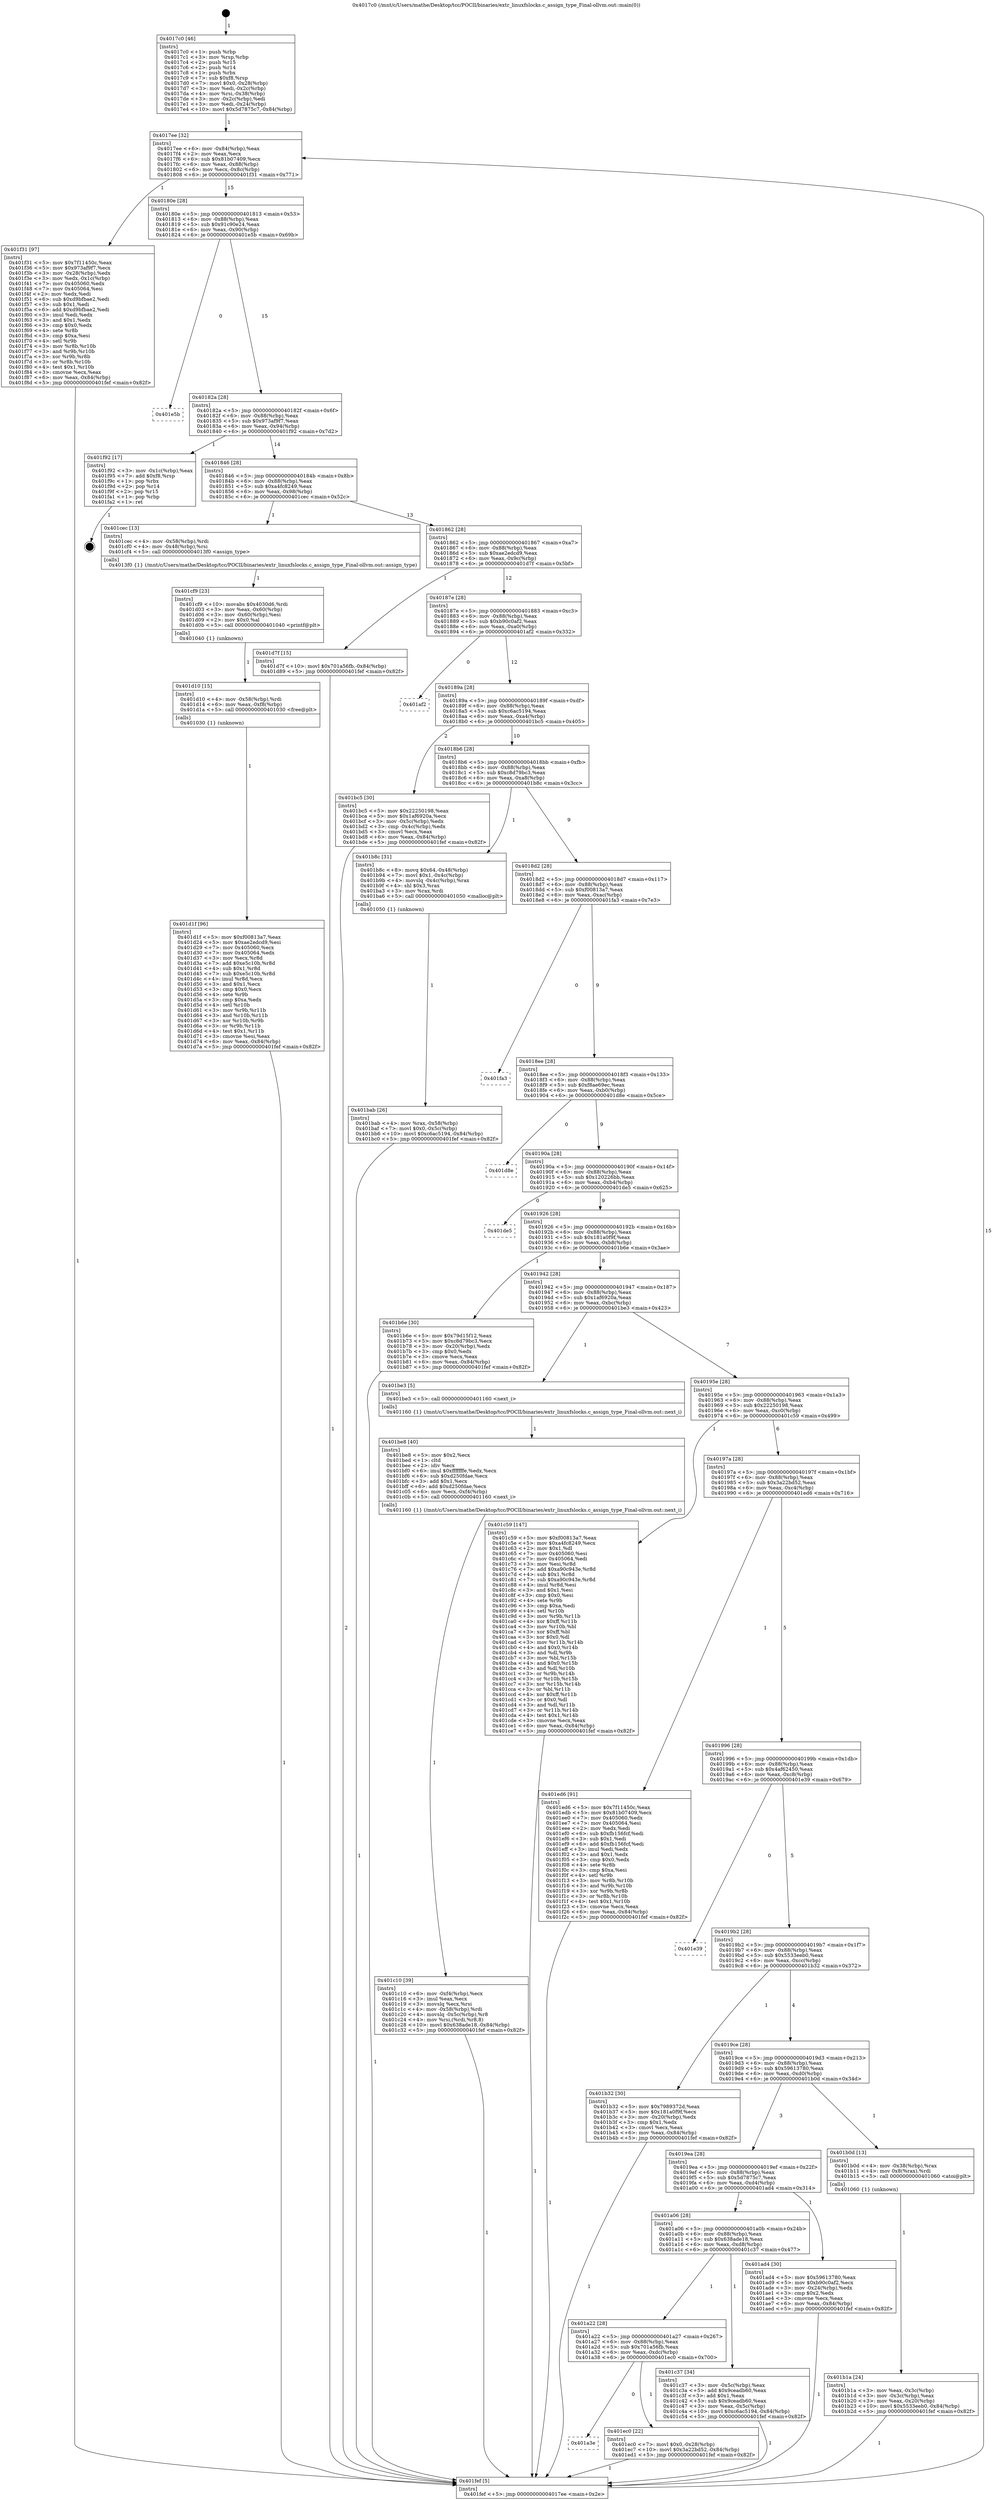 digraph "0x4017c0" {
  label = "0x4017c0 (/mnt/c/Users/mathe/Desktop/tcc/POCII/binaries/extr_linuxfslocks.c_assign_type_Final-ollvm.out::main(0))"
  labelloc = "t"
  node[shape=record]

  Entry [label="",width=0.3,height=0.3,shape=circle,fillcolor=black,style=filled]
  "0x4017ee" [label="{
     0x4017ee [32]\l
     | [instrs]\l
     &nbsp;&nbsp;0x4017ee \<+6\>: mov -0x84(%rbp),%eax\l
     &nbsp;&nbsp;0x4017f4 \<+2\>: mov %eax,%ecx\l
     &nbsp;&nbsp;0x4017f6 \<+6\>: sub $0x81b07409,%ecx\l
     &nbsp;&nbsp;0x4017fc \<+6\>: mov %eax,-0x88(%rbp)\l
     &nbsp;&nbsp;0x401802 \<+6\>: mov %ecx,-0x8c(%rbp)\l
     &nbsp;&nbsp;0x401808 \<+6\>: je 0000000000401f31 \<main+0x771\>\l
  }"]
  "0x401f31" [label="{
     0x401f31 [97]\l
     | [instrs]\l
     &nbsp;&nbsp;0x401f31 \<+5\>: mov $0x7f11450c,%eax\l
     &nbsp;&nbsp;0x401f36 \<+5\>: mov $0x973af9f7,%ecx\l
     &nbsp;&nbsp;0x401f3b \<+3\>: mov -0x28(%rbp),%edx\l
     &nbsp;&nbsp;0x401f3e \<+3\>: mov %edx,-0x1c(%rbp)\l
     &nbsp;&nbsp;0x401f41 \<+7\>: mov 0x405060,%edx\l
     &nbsp;&nbsp;0x401f48 \<+7\>: mov 0x405064,%esi\l
     &nbsp;&nbsp;0x401f4f \<+2\>: mov %edx,%edi\l
     &nbsp;&nbsp;0x401f51 \<+6\>: sub $0xd9bfbae2,%edi\l
     &nbsp;&nbsp;0x401f57 \<+3\>: sub $0x1,%edi\l
     &nbsp;&nbsp;0x401f5a \<+6\>: add $0xd9bfbae2,%edi\l
     &nbsp;&nbsp;0x401f60 \<+3\>: imul %edi,%edx\l
     &nbsp;&nbsp;0x401f63 \<+3\>: and $0x1,%edx\l
     &nbsp;&nbsp;0x401f66 \<+3\>: cmp $0x0,%edx\l
     &nbsp;&nbsp;0x401f69 \<+4\>: sete %r8b\l
     &nbsp;&nbsp;0x401f6d \<+3\>: cmp $0xa,%esi\l
     &nbsp;&nbsp;0x401f70 \<+4\>: setl %r9b\l
     &nbsp;&nbsp;0x401f74 \<+3\>: mov %r8b,%r10b\l
     &nbsp;&nbsp;0x401f77 \<+3\>: and %r9b,%r10b\l
     &nbsp;&nbsp;0x401f7a \<+3\>: xor %r9b,%r8b\l
     &nbsp;&nbsp;0x401f7d \<+3\>: or %r8b,%r10b\l
     &nbsp;&nbsp;0x401f80 \<+4\>: test $0x1,%r10b\l
     &nbsp;&nbsp;0x401f84 \<+3\>: cmovne %ecx,%eax\l
     &nbsp;&nbsp;0x401f87 \<+6\>: mov %eax,-0x84(%rbp)\l
     &nbsp;&nbsp;0x401f8d \<+5\>: jmp 0000000000401fef \<main+0x82f\>\l
  }"]
  "0x40180e" [label="{
     0x40180e [28]\l
     | [instrs]\l
     &nbsp;&nbsp;0x40180e \<+5\>: jmp 0000000000401813 \<main+0x53\>\l
     &nbsp;&nbsp;0x401813 \<+6\>: mov -0x88(%rbp),%eax\l
     &nbsp;&nbsp;0x401819 \<+5\>: sub $0x91c90e24,%eax\l
     &nbsp;&nbsp;0x40181e \<+6\>: mov %eax,-0x90(%rbp)\l
     &nbsp;&nbsp;0x401824 \<+6\>: je 0000000000401e5b \<main+0x69b\>\l
  }"]
  Exit [label="",width=0.3,height=0.3,shape=circle,fillcolor=black,style=filled,peripheries=2]
  "0x401e5b" [label="{
     0x401e5b\l
  }", style=dashed]
  "0x40182a" [label="{
     0x40182a [28]\l
     | [instrs]\l
     &nbsp;&nbsp;0x40182a \<+5\>: jmp 000000000040182f \<main+0x6f\>\l
     &nbsp;&nbsp;0x40182f \<+6\>: mov -0x88(%rbp),%eax\l
     &nbsp;&nbsp;0x401835 \<+5\>: sub $0x973af9f7,%eax\l
     &nbsp;&nbsp;0x40183a \<+6\>: mov %eax,-0x94(%rbp)\l
     &nbsp;&nbsp;0x401840 \<+6\>: je 0000000000401f92 \<main+0x7d2\>\l
  }"]
  "0x401a3e" [label="{
     0x401a3e\l
  }", style=dashed]
  "0x401f92" [label="{
     0x401f92 [17]\l
     | [instrs]\l
     &nbsp;&nbsp;0x401f92 \<+3\>: mov -0x1c(%rbp),%eax\l
     &nbsp;&nbsp;0x401f95 \<+7\>: add $0xf8,%rsp\l
     &nbsp;&nbsp;0x401f9c \<+1\>: pop %rbx\l
     &nbsp;&nbsp;0x401f9d \<+2\>: pop %r14\l
     &nbsp;&nbsp;0x401f9f \<+2\>: pop %r15\l
     &nbsp;&nbsp;0x401fa1 \<+1\>: pop %rbp\l
     &nbsp;&nbsp;0x401fa2 \<+1\>: ret\l
  }"]
  "0x401846" [label="{
     0x401846 [28]\l
     | [instrs]\l
     &nbsp;&nbsp;0x401846 \<+5\>: jmp 000000000040184b \<main+0x8b\>\l
     &nbsp;&nbsp;0x40184b \<+6\>: mov -0x88(%rbp),%eax\l
     &nbsp;&nbsp;0x401851 \<+5\>: sub $0xa4fc8249,%eax\l
     &nbsp;&nbsp;0x401856 \<+6\>: mov %eax,-0x98(%rbp)\l
     &nbsp;&nbsp;0x40185c \<+6\>: je 0000000000401cec \<main+0x52c\>\l
  }"]
  "0x401ec0" [label="{
     0x401ec0 [22]\l
     | [instrs]\l
     &nbsp;&nbsp;0x401ec0 \<+7\>: movl $0x0,-0x28(%rbp)\l
     &nbsp;&nbsp;0x401ec7 \<+10\>: movl $0x3a22bd52,-0x84(%rbp)\l
     &nbsp;&nbsp;0x401ed1 \<+5\>: jmp 0000000000401fef \<main+0x82f\>\l
  }"]
  "0x401cec" [label="{
     0x401cec [13]\l
     | [instrs]\l
     &nbsp;&nbsp;0x401cec \<+4\>: mov -0x58(%rbp),%rdi\l
     &nbsp;&nbsp;0x401cf0 \<+4\>: mov -0x48(%rbp),%rsi\l
     &nbsp;&nbsp;0x401cf4 \<+5\>: call 00000000004013f0 \<assign_type\>\l
     | [calls]\l
     &nbsp;&nbsp;0x4013f0 \{1\} (/mnt/c/Users/mathe/Desktop/tcc/POCII/binaries/extr_linuxfslocks.c_assign_type_Final-ollvm.out::assign_type)\l
  }"]
  "0x401862" [label="{
     0x401862 [28]\l
     | [instrs]\l
     &nbsp;&nbsp;0x401862 \<+5\>: jmp 0000000000401867 \<main+0xa7\>\l
     &nbsp;&nbsp;0x401867 \<+6\>: mov -0x88(%rbp),%eax\l
     &nbsp;&nbsp;0x40186d \<+5\>: sub $0xae2edcd9,%eax\l
     &nbsp;&nbsp;0x401872 \<+6\>: mov %eax,-0x9c(%rbp)\l
     &nbsp;&nbsp;0x401878 \<+6\>: je 0000000000401d7f \<main+0x5bf\>\l
  }"]
  "0x401d1f" [label="{
     0x401d1f [96]\l
     | [instrs]\l
     &nbsp;&nbsp;0x401d1f \<+5\>: mov $0xf00813a7,%eax\l
     &nbsp;&nbsp;0x401d24 \<+5\>: mov $0xae2edcd9,%esi\l
     &nbsp;&nbsp;0x401d29 \<+7\>: mov 0x405060,%ecx\l
     &nbsp;&nbsp;0x401d30 \<+7\>: mov 0x405064,%edx\l
     &nbsp;&nbsp;0x401d37 \<+3\>: mov %ecx,%r8d\l
     &nbsp;&nbsp;0x401d3a \<+7\>: add $0xe5c10b,%r8d\l
     &nbsp;&nbsp;0x401d41 \<+4\>: sub $0x1,%r8d\l
     &nbsp;&nbsp;0x401d45 \<+7\>: sub $0xe5c10b,%r8d\l
     &nbsp;&nbsp;0x401d4c \<+4\>: imul %r8d,%ecx\l
     &nbsp;&nbsp;0x401d50 \<+3\>: and $0x1,%ecx\l
     &nbsp;&nbsp;0x401d53 \<+3\>: cmp $0x0,%ecx\l
     &nbsp;&nbsp;0x401d56 \<+4\>: sete %r9b\l
     &nbsp;&nbsp;0x401d5a \<+3\>: cmp $0xa,%edx\l
     &nbsp;&nbsp;0x401d5d \<+4\>: setl %r10b\l
     &nbsp;&nbsp;0x401d61 \<+3\>: mov %r9b,%r11b\l
     &nbsp;&nbsp;0x401d64 \<+3\>: and %r10b,%r11b\l
     &nbsp;&nbsp;0x401d67 \<+3\>: xor %r10b,%r9b\l
     &nbsp;&nbsp;0x401d6a \<+3\>: or %r9b,%r11b\l
     &nbsp;&nbsp;0x401d6d \<+4\>: test $0x1,%r11b\l
     &nbsp;&nbsp;0x401d71 \<+3\>: cmovne %esi,%eax\l
     &nbsp;&nbsp;0x401d74 \<+6\>: mov %eax,-0x84(%rbp)\l
     &nbsp;&nbsp;0x401d7a \<+5\>: jmp 0000000000401fef \<main+0x82f\>\l
  }"]
  "0x401d7f" [label="{
     0x401d7f [15]\l
     | [instrs]\l
     &nbsp;&nbsp;0x401d7f \<+10\>: movl $0x701a56fb,-0x84(%rbp)\l
     &nbsp;&nbsp;0x401d89 \<+5\>: jmp 0000000000401fef \<main+0x82f\>\l
  }"]
  "0x40187e" [label="{
     0x40187e [28]\l
     | [instrs]\l
     &nbsp;&nbsp;0x40187e \<+5\>: jmp 0000000000401883 \<main+0xc3\>\l
     &nbsp;&nbsp;0x401883 \<+6\>: mov -0x88(%rbp),%eax\l
     &nbsp;&nbsp;0x401889 \<+5\>: sub $0xb90c0af2,%eax\l
     &nbsp;&nbsp;0x40188e \<+6\>: mov %eax,-0xa0(%rbp)\l
     &nbsp;&nbsp;0x401894 \<+6\>: je 0000000000401af2 \<main+0x332\>\l
  }"]
  "0x401d10" [label="{
     0x401d10 [15]\l
     | [instrs]\l
     &nbsp;&nbsp;0x401d10 \<+4\>: mov -0x58(%rbp),%rdi\l
     &nbsp;&nbsp;0x401d14 \<+6\>: mov %eax,-0xf8(%rbp)\l
     &nbsp;&nbsp;0x401d1a \<+5\>: call 0000000000401030 \<free@plt\>\l
     | [calls]\l
     &nbsp;&nbsp;0x401030 \{1\} (unknown)\l
  }"]
  "0x401af2" [label="{
     0x401af2\l
  }", style=dashed]
  "0x40189a" [label="{
     0x40189a [28]\l
     | [instrs]\l
     &nbsp;&nbsp;0x40189a \<+5\>: jmp 000000000040189f \<main+0xdf\>\l
     &nbsp;&nbsp;0x40189f \<+6\>: mov -0x88(%rbp),%eax\l
     &nbsp;&nbsp;0x4018a5 \<+5\>: sub $0xc6ac5194,%eax\l
     &nbsp;&nbsp;0x4018aa \<+6\>: mov %eax,-0xa4(%rbp)\l
     &nbsp;&nbsp;0x4018b0 \<+6\>: je 0000000000401bc5 \<main+0x405\>\l
  }"]
  "0x401cf9" [label="{
     0x401cf9 [23]\l
     | [instrs]\l
     &nbsp;&nbsp;0x401cf9 \<+10\>: movabs $0x4030d6,%rdi\l
     &nbsp;&nbsp;0x401d03 \<+3\>: mov %eax,-0x60(%rbp)\l
     &nbsp;&nbsp;0x401d06 \<+3\>: mov -0x60(%rbp),%esi\l
     &nbsp;&nbsp;0x401d09 \<+2\>: mov $0x0,%al\l
     &nbsp;&nbsp;0x401d0b \<+5\>: call 0000000000401040 \<printf@plt\>\l
     | [calls]\l
     &nbsp;&nbsp;0x401040 \{1\} (unknown)\l
  }"]
  "0x401bc5" [label="{
     0x401bc5 [30]\l
     | [instrs]\l
     &nbsp;&nbsp;0x401bc5 \<+5\>: mov $0x22250198,%eax\l
     &nbsp;&nbsp;0x401bca \<+5\>: mov $0x1af6920a,%ecx\l
     &nbsp;&nbsp;0x401bcf \<+3\>: mov -0x5c(%rbp),%edx\l
     &nbsp;&nbsp;0x401bd2 \<+3\>: cmp -0x4c(%rbp),%edx\l
     &nbsp;&nbsp;0x401bd5 \<+3\>: cmovl %ecx,%eax\l
     &nbsp;&nbsp;0x401bd8 \<+6\>: mov %eax,-0x84(%rbp)\l
     &nbsp;&nbsp;0x401bde \<+5\>: jmp 0000000000401fef \<main+0x82f\>\l
  }"]
  "0x4018b6" [label="{
     0x4018b6 [28]\l
     | [instrs]\l
     &nbsp;&nbsp;0x4018b6 \<+5\>: jmp 00000000004018bb \<main+0xfb\>\l
     &nbsp;&nbsp;0x4018bb \<+6\>: mov -0x88(%rbp),%eax\l
     &nbsp;&nbsp;0x4018c1 \<+5\>: sub $0xc8d79bc3,%eax\l
     &nbsp;&nbsp;0x4018c6 \<+6\>: mov %eax,-0xa8(%rbp)\l
     &nbsp;&nbsp;0x4018cc \<+6\>: je 0000000000401b8c \<main+0x3cc\>\l
  }"]
  "0x401a22" [label="{
     0x401a22 [28]\l
     | [instrs]\l
     &nbsp;&nbsp;0x401a22 \<+5\>: jmp 0000000000401a27 \<main+0x267\>\l
     &nbsp;&nbsp;0x401a27 \<+6\>: mov -0x88(%rbp),%eax\l
     &nbsp;&nbsp;0x401a2d \<+5\>: sub $0x701a56fb,%eax\l
     &nbsp;&nbsp;0x401a32 \<+6\>: mov %eax,-0xdc(%rbp)\l
     &nbsp;&nbsp;0x401a38 \<+6\>: je 0000000000401ec0 \<main+0x700\>\l
  }"]
  "0x401b8c" [label="{
     0x401b8c [31]\l
     | [instrs]\l
     &nbsp;&nbsp;0x401b8c \<+8\>: movq $0x64,-0x48(%rbp)\l
     &nbsp;&nbsp;0x401b94 \<+7\>: movl $0x1,-0x4c(%rbp)\l
     &nbsp;&nbsp;0x401b9b \<+4\>: movslq -0x4c(%rbp),%rax\l
     &nbsp;&nbsp;0x401b9f \<+4\>: shl $0x3,%rax\l
     &nbsp;&nbsp;0x401ba3 \<+3\>: mov %rax,%rdi\l
     &nbsp;&nbsp;0x401ba6 \<+5\>: call 0000000000401050 \<malloc@plt\>\l
     | [calls]\l
     &nbsp;&nbsp;0x401050 \{1\} (unknown)\l
  }"]
  "0x4018d2" [label="{
     0x4018d2 [28]\l
     | [instrs]\l
     &nbsp;&nbsp;0x4018d2 \<+5\>: jmp 00000000004018d7 \<main+0x117\>\l
     &nbsp;&nbsp;0x4018d7 \<+6\>: mov -0x88(%rbp),%eax\l
     &nbsp;&nbsp;0x4018dd \<+5\>: sub $0xf00813a7,%eax\l
     &nbsp;&nbsp;0x4018e2 \<+6\>: mov %eax,-0xac(%rbp)\l
     &nbsp;&nbsp;0x4018e8 \<+6\>: je 0000000000401fa3 \<main+0x7e3\>\l
  }"]
  "0x401c37" [label="{
     0x401c37 [34]\l
     | [instrs]\l
     &nbsp;&nbsp;0x401c37 \<+3\>: mov -0x5c(%rbp),%eax\l
     &nbsp;&nbsp;0x401c3a \<+5\>: add $0x9ceadb60,%eax\l
     &nbsp;&nbsp;0x401c3f \<+3\>: add $0x1,%eax\l
     &nbsp;&nbsp;0x401c42 \<+5\>: sub $0x9ceadb60,%eax\l
     &nbsp;&nbsp;0x401c47 \<+3\>: mov %eax,-0x5c(%rbp)\l
     &nbsp;&nbsp;0x401c4a \<+10\>: movl $0xc6ac5194,-0x84(%rbp)\l
     &nbsp;&nbsp;0x401c54 \<+5\>: jmp 0000000000401fef \<main+0x82f\>\l
  }"]
  "0x401fa3" [label="{
     0x401fa3\l
  }", style=dashed]
  "0x4018ee" [label="{
     0x4018ee [28]\l
     | [instrs]\l
     &nbsp;&nbsp;0x4018ee \<+5\>: jmp 00000000004018f3 \<main+0x133\>\l
     &nbsp;&nbsp;0x4018f3 \<+6\>: mov -0x88(%rbp),%eax\l
     &nbsp;&nbsp;0x4018f9 \<+5\>: sub $0xf8ae69ec,%eax\l
     &nbsp;&nbsp;0x4018fe \<+6\>: mov %eax,-0xb0(%rbp)\l
     &nbsp;&nbsp;0x401904 \<+6\>: je 0000000000401d8e \<main+0x5ce\>\l
  }"]
  "0x401c10" [label="{
     0x401c10 [39]\l
     | [instrs]\l
     &nbsp;&nbsp;0x401c10 \<+6\>: mov -0xf4(%rbp),%ecx\l
     &nbsp;&nbsp;0x401c16 \<+3\>: imul %eax,%ecx\l
     &nbsp;&nbsp;0x401c19 \<+3\>: movslq %ecx,%rsi\l
     &nbsp;&nbsp;0x401c1c \<+4\>: mov -0x58(%rbp),%rdi\l
     &nbsp;&nbsp;0x401c20 \<+4\>: movslq -0x5c(%rbp),%r8\l
     &nbsp;&nbsp;0x401c24 \<+4\>: mov %rsi,(%rdi,%r8,8)\l
     &nbsp;&nbsp;0x401c28 \<+10\>: movl $0x638ade18,-0x84(%rbp)\l
     &nbsp;&nbsp;0x401c32 \<+5\>: jmp 0000000000401fef \<main+0x82f\>\l
  }"]
  "0x401d8e" [label="{
     0x401d8e\l
  }", style=dashed]
  "0x40190a" [label="{
     0x40190a [28]\l
     | [instrs]\l
     &nbsp;&nbsp;0x40190a \<+5\>: jmp 000000000040190f \<main+0x14f\>\l
     &nbsp;&nbsp;0x40190f \<+6\>: mov -0x88(%rbp),%eax\l
     &nbsp;&nbsp;0x401915 \<+5\>: sub $0x120226bb,%eax\l
     &nbsp;&nbsp;0x40191a \<+6\>: mov %eax,-0xb4(%rbp)\l
     &nbsp;&nbsp;0x401920 \<+6\>: je 0000000000401de5 \<main+0x625\>\l
  }"]
  "0x401be8" [label="{
     0x401be8 [40]\l
     | [instrs]\l
     &nbsp;&nbsp;0x401be8 \<+5\>: mov $0x2,%ecx\l
     &nbsp;&nbsp;0x401bed \<+1\>: cltd\l
     &nbsp;&nbsp;0x401bee \<+2\>: idiv %ecx\l
     &nbsp;&nbsp;0x401bf0 \<+6\>: imul $0xfffffffe,%edx,%ecx\l
     &nbsp;&nbsp;0x401bf6 \<+6\>: sub $0xd250fdae,%ecx\l
     &nbsp;&nbsp;0x401bfc \<+3\>: add $0x1,%ecx\l
     &nbsp;&nbsp;0x401bff \<+6\>: add $0xd250fdae,%ecx\l
     &nbsp;&nbsp;0x401c05 \<+6\>: mov %ecx,-0xf4(%rbp)\l
     &nbsp;&nbsp;0x401c0b \<+5\>: call 0000000000401160 \<next_i\>\l
     | [calls]\l
     &nbsp;&nbsp;0x401160 \{1\} (/mnt/c/Users/mathe/Desktop/tcc/POCII/binaries/extr_linuxfslocks.c_assign_type_Final-ollvm.out::next_i)\l
  }"]
  "0x401de5" [label="{
     0x401de5\l
  }", style=dashed]
  "0x401926" [label="{
     0x401926 [28]\l
     | [instrs]\l
     &nbsp;&nbsp;0x401926 \<+5\>: jmp 000000000040192b \<main+0x16b\>\l
     &nbsp;&nbsp;0x40192b \<+6\>: mov -0x88(%rbp),%eax\l
     &nbsp;&nbsp;0x401931 \<+5\>: sub $0x181a0f9f,%eax\l
     &nbsp;&nbsp;0x401936 \<+6\>: mov %eax,-0xb8(%rbp)\l
     &nbsp;&nbsp;0x40193c \<+6\>: je 0000000000401b6e \<main+0x3ae\>\l
  }"]
  "0x401bab" [label="{
     0x401bab [26]\l
     | [instrs]\l
     &nbsp;&nbsp;0x401bab \<+4\>: mov %rax,-0x58(%rbp)\l
     &nbsp;&nbsp;0x401baf \<+7\>: movl $0x0,-0x5c(%rbp)\l
     &nbsp;&nbsp;0x401bb6 \<+10\>: movl $0xc6ac5194,-0x84(%rbp)\l
     &nbsp;&nbsp;0x401bc0 \<+5\>: jmp 0000000000401fef \<main+0x82f\>\l
  }"]
  "0x401b6e" [label="{
     0x401b6e [30]\l
     | [instrs]\l
     &nbsp;&nbsp;0x401b6e \<+5\>: mov $0x79d15f12,%eax\l
     &nbsp;&nbsp;0x401b73 \<+5\>: mov $0xc8d79bc3,%ecx\l
     &nbsp;&nbsp;0x401b78 \<+3\>: mov -0x20(%rbp),%edx\l
     &nbsp;&nbsp;0x401b7b \<+3\>: cmp $0x0,%edx\l
     &nbsp;&nbsp;0x401b7e \<+3\>: cmove %ecx,%eax\l
     &nbsp;&nbsp;0x401b81 \<+6\>: mov %eax,-0x84(%rbp)\l
     &nbsp;&nbsp;0x401b87 \<+5\>: jmp 0000000000401fef \<main+0x82f\>\l
  }"]
  "0x401942" [label="{
     0x401942 [28]\l
     | [instrs]\l
     &nbsp;&nbsp;0x401942 \<+5\>: jmp 0000000000401947 \<main+0x187\>\l
     &nbsp;&nbsp;0x401947 \<+6\>: mov -0x88(%rbp),%eax\l
     &nbsp;&nbsp;0x40194d \<+5\>: sub $0x1af6920a,%eax\l
     &nbsp;&nbsp;0x401952 \<+6\>: mov %eax,-0xbc(%rbp)\l
     &nbsp;&nbsp;0x401958 \<+6\>: je 0000000000401be3 \<main+0x423\>\l
  }"]
  "0x401b1a" [label="{
     0x401b1a [24]\l
     | [instrs]\l
     &nbsp;&nbsp;0x401b1a \<+3\>: mov %eax,-0x3c(%rbp)\l
     &nbsp;&nbsp;0x401b1d \<+3\>: mov -0x3c(%rbp),%eax\l
     &nbsp;&nbsp;0x401b20 \<+3\>: mov %eax,-0x20(%rbp)\l
     &nbsp;&nbsp;0x401b23 \<+10\>: movl $0x5533eeb0,-0x84(%rbp)\l
     &nbsp;&nbsp;0x401b2d \<+5\>: jmp 0000000000401fef \<main+0x82f\>\l
  }"]
  "0x401be3" [label="{
     0x401be3 [5]\l
     | [instrs]\l
     &nbsp;&nbsp;0x401be3 \<+5\>: call 0000000000401160 \<next_i\>\l
     | [calls]\l
     &nbsp;&nbsp;0x401160 \{1\} (/mnt/c/Users/mathe/Desktop/tcc/POCII/binaries/extr_linuxfslocks.c_assign_type_Final-ollvm.out::next_i)\l
  }"]
  "0x40195e" [label="{
     0x40195e [28]\l
     | [instrs]\l
     &nbsp;&nbsp;0x40195e \<+5\>: jmp 0000000000401963 \<main+0x1a3\>\l
     &nbsp;&nbsp;0x401963 \<+6\>: mov -0x88(%rbp),%eax\l
     &nbsp;&nbsp;0x401969 \<+5\>: sub $0x22250198,%eax\l
     &nbsp;&nbsp;0x40196e \<+6\>: mov %eax,-0xc0(%rbp)\l
     &nbsp;&nbsp;0x401974 \<+6\>: je 0000000000401c59 \<main+0x499\>\l
  }"]
  "0x4017c0" [label="{
     0x4017c0 [46]\l
     | [instrs]\l
     &nbsp;&nbsp;0x4017c0 \<+1\>: push %rbp\l
     &nbsp;&nbsp;0x4017c1 \<+3\>: mov %rsp,%rbp\l
     &nbsp;&nbsp;0x4017c4 \<+2\>: push %r15\l
     &nbsp;&nbsp;0x4017c6 \<+2\>: push %r14\l
     &nbsp;&nbsp;0x4017c8 \<+1\>: push %rbx\l
     &nbsp;&nbsp;0x4017c9 \<+7\>: sub $0xf8,%rsp\l
     &nbsp;&nbsp;0x4017d0 \<+7\>: movl $0x0,-0x28(%rbp)\l
     &nbsp;&nbsp;0x4017d7 \<+3\>: mov %edi,-0x2c(%rbp)\l
     &nbsp;&nbsp;0x4017da \<+4\>: mov %rsi,-0x38(%rbp)\l
     &nbsp;&nbsp;0x4017de \<+3\>: mov -0x2c(%rbp),%edi\l
     &nbsp;&nbsp;0x4017e1 \<+3\>: mov %edi,-0x24(%rbp)\l
     &nbsp;&nbsp;0x4017e4 \<+10\>: movl $0x5d7875c7,-0x84(%rbp)\l
  }"]
  "0x401c59" [label="{
     0x401c59 [147]\l
     | [instrs]\l
     &nbsp;&nbsp;0x401c59 \<+5\>: mov $0xf00813a7,%eax\l
     &nbsp;&nbsp;0x401c5e \<+5\>: mov $0xa4fc8249,%ecx\l
     &nbsp;&nbsp;0x401c63 \<+2\>: mov $0x1,%dl\l
     &nbsp;&nbsp;0x401c65 \<+7\>: mov 0x405060,%esi\l
     &nbsp;&nbsp;0x401c6c \<+7\>: mov 0x405064,%edi\l
     &nbsp;&nbsp;0x401c73 \<+3\>: mov %esi,%r8d\l
     &nbsp;&nbsp;0x401c76 \<+7\>: add $0xa90c943e,%r8d\l
     &nbsp;&nbsp;0x401c7d \<+4\>: sub $0x1,%r8d\l
     &nbsp;&nbsp;0x401c81 \<+7\>: sub $0xa90c943e,%r8d\l
     &nbsp;&nbsp;0x401c88 \<+4\>: imul %r8d,%esi\l
     &nbsp;&nbsp;0x401c8c \<+3\>: and $0x1,%esi\l
     &nbsp;&nbsp;0x401c8f \<+3\>: cmp $0x0,%esi\l
     &nbsp;&nbsp;0x401c92 \<+4\>: sete %r9b\l
     &nbsp;&nbsp;0x401c96 \<+3\>: cmp $0xa,%edi\l
     &nbsp;&nbsp;0x401c99 \<+4\>: setl %r10b\l
     &nbsp;&nbsp;0x401c9d \<+3\>: mov %r9b,%r11b\l
     &nbsp;&nbsp;0x401ca0 \<+4\>: xor $0xff,%r11b\l
     &nbsp;&nbsp;0x401ca4 \<+3\>: mov %r10b,%bl\l
     &nbsp;&nbsp;0x401ca7 \<+3\>: xor $0xff,%bl\l
     &nbsp;&nbsp;0x401caa \<+3\>: xor $0x0,%dl\l
     &nbsp;&nbsp;0x401cad \<+3\>: mov %r11b,%r14b\l
     &nbsp;&nbsp;0x401cb0 \<+4\>: and $0x0,%r14b\l
     &nbsp;&nbsp;0x401cb4 \<+3\>: and %dl,%r9b\l
     &nbsp;&nbsp;0x401cb7 \<+3\>: mov %bl,%r15b\l
     &nbsp;&nbsp;0x401cba \<+4\>: and $0x0,%r15b\l
     &nbsp;&nbsp;0x401cbe \<+3\>: and %dl,%r10b\l
     &nbsp;&nbsp;0x401cc1 \<+3\>: or %r9b,%r14b\l
     &nbsp;&nbsp;0x401cc4 \<+3\>: or %r10b,%r15b\l
     &nbsp;&nbsp;0x401cc7 \<+3\>: xor %r15b,%r14b\l
     &nbsp;&nbsp;0x401cca \<+3\>: or %bl,%r11b\l
     &nbsp;&nbsp;0x401ccd \<+4\>: xor $0xff,%r11b\l
     &nbsp;&nbsp;0x401cd1 \<+3\>: or $0x0,%dl\l
     &nbsp;&nbsp;0x401cd4 \<+3\>: and %dl,%r11b\l
     &nbsp;&nbsp;0x401cd7 \<+3\>: or %r11b,%r14b\l
     &nbsp;&nbsp;0x401cda \<+4\>: test $0x1,%r14b\l
     &nbsp;&nbsp;0x401cde \<+3\>: cmovne %ecx,%eax\l
     &nbsp;&nbsp;0x401ce1 \<+6\>: mov %eax,-0x84(%rbp)\l
     &nbsp;&nbsp;0x401ce7 \<+5\>: jmp 0000000000401fef \<main+0x82f\>\l
  }"]
  "0x40197a" [label="{
     0x40197a [28]\l
     | [instrs]\l
     &nbsp;&nbsp;0x40197a \<+5\>: jmp 000000000040197f \<main+0x1bf\>\l
     &nbsp;&nbsp;0x40197f \<+6\>: mov -0x88(%rbp),%eax\l
     &nbsp;&nbsp;0x401985 \<+5\>: sub $0x3a22bd52,%eax\l
     &nbsp;&nbsp;0x40198a \<+6\>: mov %eax,-0xc4(%rbp)\l
     &nbsp;&nbsp;0x401990 \<+6\>: je 0000000000401ed6 \<main+0x716\>\l
  }"]
  "0x401fef" [label="{
     0x401fef [5]\l
     | [instrs]\l
     &nbsp;&nbsp;0x401fef \<+5\>: jmp 00000000004017ee \<main+0x2e\>\l
  }"]
  "0x401ed6" [label="{
     0x401ed6 [91]\l
     | [instrs]\l
     &nbsp;&nbsp;0x401ed6 \<+5\>: mov $0x7f11450c,%eax\l
     &nbsp;&nbsp;0x401edb \<+5\>: mov $0x81b07409,%ecx\l
     &nbsp;&nbsp;0x401ee0 \<+7\>: mov 0x405060,%edx\l
     &nbsp;&nbsp;0x401ee7 \<+7\>: mov 0x405064,%esi\l
     &nbsp;&nbsp;0x401eee \<+2\>: mov %edx,%edi\l
     &nbsp;&nbsp;0x401ef0 \<+6\>: sub $0xfb156fcf,%edi\l
     &nbsp;&nbsp;0x401ef6 \<+3\>: sub $0x1,%edi\l
     &nbsp;&nbsp;0x401ef9 \<+6\>: add $0xfb156fcf,%edi\l
     &nbsp;&nbsp;0x401eff \<+3\>: imul %edi,%edx\l
     &nbsp;&nbsp;0x401f02 \<+3\>: and $0x1,%edx\l
     &nbsp;&nbsp;0x401f05 \<+3\>: cmp $0x0,%edx\l
     &nbsp;&nbsp;0x401f08 \<+4\>: sete %r8b\l
     &nbsp;&nbsp;0x401f0c \<+3\>: cmp $0xa,%esi\l
     &nbsp;&nbsp;0x401f0f \<+4\>: setl %r9b\l
     &nbsp;&nbsp;0x401f13 \<+3\>: mov %r8b,%r10b\l
     &nbsp;&nbsp;0x401f16 \<+3\>: and %r9b,%r10b\l
     &nbsp;&nbsp;0x401f19 \<+3\>: xor %r9b,%r8b\l
     &nbsp;&nbsp;0x401f1c \<+3\>: or %r8b,%r10b\l
     &nbsp;&nbsp;0x401f1f \<+4\>: test $0x1,%r10b\l
     &nbsp;&nbsp;0x401f23 \<+3\>: cmovne %ecx,%eax\l
     &nbsp;&nbsp;0x401f26 \<+6\>: mov %eax,-0x84(%rbp)\l
     &nbsp;&nbsp;0x401f2c \<+5\>: jmp 0000000000401fef \<main+0x82f\>\l
  }"]
  "0x401996" [label="{
     0x401996 [28]\l
     | [instrs]\l
     &nbsp;&nbsp;0x401996 \<+5\>: jmp 000000000040199b \<main+0x1db\>\l
     &nbsp;&nbsp;0x40199b \<+6\>: mov -0x88(%rbp),%eax\l
     &nbsp;&nbsp;0x4019a1 \<+5\>: sub $0x4af62450,%eax\l
     &nbsp;&nbsp;0x4019a6 \<+6\>: mov %eax,-0xc8(%rbp)\l
     &nbsp;&nbsp;0x4019ac \<+6\>: je 0000000000401e39 \<main+0x679\>\l
  }"]
  "0x401a06" [label="{
     0x401a06 [28]\l
     | [instrs]\l
     &nbsp;&nbsp;0x401a06 \<+5\>: jmp 0000000000401a0b \<main+0x24b\>\l
     &nbsp;&nbsp;0x401a0b \<+6\>: mov -0x88(%rbp),%eax\l
     &nbsp;&nbsp;0x401a11 \<+5\>: sub $0x638ade18,%eax\l
     &nbsp;&nbsp;0x401a16 \<+6\>: mov %eax,-0xd8(%rbp)\l
     &nbsp;&nbsp;0x401a1c \<+6\>: je 0000000000401c37 \<main+0x477\>\l
  }"]
  "0x401e39" [label="{
     0x401e39\l
  }", style=dashed]
  "0x4019b2" [label="{
     0x4019b2 [28]\l
     | [instrs]\l
     &nbsp;&nbsp;0x4019b2 \<+5\>: jmp 00000000004019b7 \<main+0x1f7\>\l
     &nbsp;&nbsp;0x4019b7 \<+6\>: mov -0x88(%rbp),%eax\l
     &nbsp;&nbsp;0x4019bd \<+5\>: sub $0x5533eeb0,%eax\l
     &nbsp;&nbsp;0x4019c2 \<+6\>: mov %eax,-0xcc(%rbp)\l
     &nbsp;&nbsp;0x4019c8 \<+6\>: je 0000000000401b32 \<main+0x372\>\l
  }"]
  "0x401ad4" [label="{
     0x401ad4 [30]\l
     | [instrs]\l
     &nbsp;&nbsp;0x401ad4 \<+5\>: mov $0x59613780,%eax\l
     &nbsp;&nbsp;0x401ad9 \<+5\>: mov $0xb90c0af2,%ecx\l
     &nbsp;&nbsp;0x401ade \<+3\>: mov -0x24(%rbp),%edx\l
     &nbsp;&nbsp;0x401ae1 \<+3\>: cmp $0x2,%edx\l
     &nbsp;&nbsp;0x401ae4 \<+3\>: cmovne %ecx,%eax\l
     &nbsp;&nbsp;0x401ae7 \<+6\>: mov %eax,-0x84(%rbp)\l
     &nbsp;&nbsp;0x401aed \<+5\>: jmp 0000000000401fef \<main+0x82f\>\l
  }"]
  "0x401b32" [label="{
     0x401b32 [30]\l
     | [instrs]\l
     &nbsp;&nbsp;0x401b32 \<+5\>: mov $0x7989372d,%eax\l
     &nbsp;&nbsp;0x401b37 \<+5\>: mov $0x181a0f9f,%ecx\l
     &nbsp;&nbsp;0x401b3c \<+3\>: mov -0x20(%rbp),%edx\l
     &nbsp;&nbsp;0x401b3f \<+3\>: cmp $0x1,%edx\l
     &nbsp;&nbsp;0x401b42 \<+3\>: cmovl %ecx,%eax\l
     &nbsp;&nbsp;0x401b45 \<+6\>: mov %eax,-0x84(%rbp)\l
     &nbsp;&nbsp;0x401b4b \<+5\>: jmp 0000000000401fef \<main+0x82f\>\l
  }"]
  "0x4019ce" [label="{
     0x4019ce [28]\l
     | [instrs]\l
     &nbsp;&nbsp;0x4019ce \<+5\>: jmp 00000000004019d3 \<main+0x213\>\l
     &nbsp;&nbsp;0x4019d3 \<+6\>: mov -0x88(%rbp),%eax\l
     &nbsp;&nbsp;0x4019d9 \<+5\>: sub $0x59613780,%eax\l
     &nbsp;&nbsp;0x4019de \<+6\>: mov %eax,-0xd0(%rbp)\l
     &nbsp;&nbsp;0x4019e4 \<+6\>: je 0000000000401b0d \<main+0x34d\>\l
  }"]
  "0x4019ea" [label="{
     0x4019ea [28]\l
     | [instrs]\l
     &nbsp;&nbsp;0x4019ea \<+5\>: jmp 00000000004019ef \<main+0x22f\>\l
     &nbsp;&nbsp;0x4019ef \<+6\>: mov -0x88(%rbp),%eax\l
     &nbsp;&nbsp;0x4019f5 \<+5\>: sub $0x5d7875c7,%eax\l
     &nbsp;&nbsp;0x4019fa \<+6\>: mov %eax,-0xd4(%rbp)\l
     &nbsp;&nbsp;0x401a00 \<+6\>: je 0000000000401ad4 \<main+0x314\>\l
  }"]
  "0x401b0d" [label="{
     0x401b0d [13]\l
     | [instrs]\l
     &nbsp;&nbsp;0x401b0d \<+4\>: mov -0x38(%rbp),%rax\l
     &nbsp;&nbsp;0x401b11 \<+4\>: mov 0x8(%rax),%rdi\l
     &nbsp;&nbsp;0x401b15 \<+5\>: call 0000000000401060 \<atoi@plt\>\l
     | [calls]\l
     &nbsp;&nbsp;0x401060 \{1\} (unknown)\l
  }"]
  Entry -> "0x4017c0" [label=" 1"]
  "0x4017ee" -> "0x401f31" [label=" 1"]
  "0x4017ee" -> "0x40180e" [label=" 15"]
  "0x401f92" -> Exit [label=" 1"]
  "0x40180e" -> "0x401e5b" [label=" 0"]
  "0x40180e" -> "0x40182a" [label=" 15"]
  "0x401f31" -> "0x401fef" [label=" 1"]
  "0x40182a" -> "0x401f92" [label=" 1"]
  "0x40182a" -> "0x401846" [label=" 14"]
  "0x401ed6" -> "0x401fef" [label=" 1"]
  "0x401846" -> "0x401cec" [label=" 1"]
  "0x401846" -> "0x401862" [label=" 13"]
  "0x401ec0" -> "0x401fef" [label=" 1"]
  "0x401862" -> "0x401d7f" [label=" 1"]
  "0x401862" -> "0x40187e" [label=" 12"]
  "0x401a22" -> "0x401ec0" [label=" 1"]
  "0x40187e" -> "0x401af2" [label=" 0"]
  "0x40187e" -> "0x40189a" [label=" 12"]
  "0x401a22" -> "0x401a3e" [label=" 0"]
  "0x40189a" -> "0x401bc5" [label=" 2"]
  "0x40189a" -> "0x4018b6" [label=" 10"]
  "0x401d7f" -> "0x401fef" [label=" 1"]
  "0x4018b6" -> "0x401b8c" [label=" 1"]
  "0x4018b6" -> "0x4018d2" [label=" 9"]
  "0x401d1f" -> "0x401fef" [label=" 1"]
  "0x4018d2" -> "0x401fa3" [label=" 0"]
  "0x4018d2" -> "0x4018ee" [label=" 9"]
  "0x401d10" -> "0x401d1f" [label=" 1"]
  "0x4018ee" -> "0x401d8e" [label=" 0"]
  "0x4018ee" -> "0x40190a" [label=" 9"]
  "0x401cec" -> "0x401cf9" [label=" 1"]
  "0x40190a" -> "0x401de5" [label=" 0"]
  "0x40190a" -> "0x401926" [label=" 9"]
  "0x401c59" -> "0x401fef" [label=" 1"]
  "0x401926" -> "0x401b6e" [label=" 1"]
  "0x401926" -> "0x401942" [label=" 8"]
  "0x401c37" -> "0x401fef" [label=" 1"]
  "0x401942" -> "0x401be3" [label=" 1"]
  "0x401942" -> "0x40195e" [label=" 7"]
  "0x401a06" -> "0x401a22" [label=" 1"]
  "0x40195e" -> "0x401c59" [label=" 1"]
  "0x40195e" -> "0x40197a" [label=" 6"]
  "0x401a06" -> "0x401c37" [label=" 1"]
  "0x40197a" -> "0x401ed6" [label=" 1"]
  "0x40197a" -> "0x401996" [label=" 5"]
  "0x401cf9" -> "0x401d10" [label=" 1"]
  "0x401996" -> "0x401e39" [label=" 0"]
  "0x401996" -> "0x4019b2" [label=" 5"]
  "0x401c10" -> "0x401fef" [label=" 1"]
  "0x4019b2" -> "0x401b32" [label=" 1"]
  "0x4019b2" -> "0x4019ce" [label=" 4"]
  "0x401be8" -> "0x401c10" [label=" 1"]
  "0x4019ce" -> "0x401b0d" [label=" 1"]
  "0x4019ce" -> "0x4019ea" [label=" 3"]
  "0x401be3" -> "0x401be8" [label=" 1"]
  "0x4019ea" -> "0x401ad4" [label=" 1"]
  "0x4019ea" -> "0x401a06" [label=" 2"]
  "0x401ad4" -> "0x401fef" [label=" 1"]
  "0x4017c0" -> "0x4017ee" [label=" 1"]
  "0x401fef" -> "0x4017ee" [label=" 15"]
  "0x401b0d" -> "0x401b1a" [label=" 1"]
  "0x401b1a" -> "0x401fef" [label=" 1"]
  "0x401b32" -> "0x401fef" [label=" 1"]
  "0x401b6e" -> "0x401fef" [label=" 1"]
  "0x401b8c" -> "0x401bab" [label=" 1"]
  "0x401bab" -> "0x401fef" [label=" 1"]
  "0x401bc5" -> "0x401fef" [label=" 2"]
}
